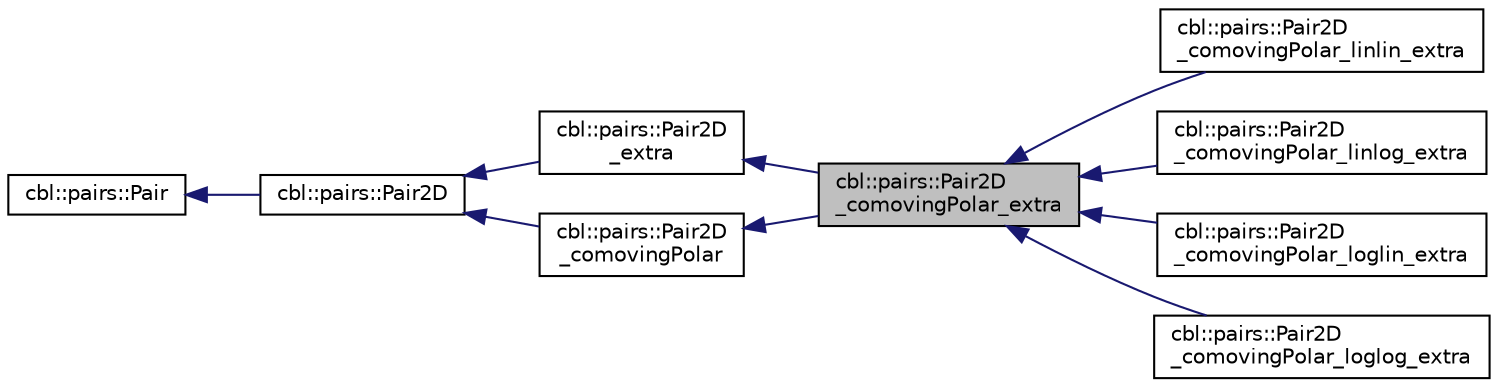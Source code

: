digraph "cbl::pairs::Pair2D_comovingPolar_extra"
{
  edge [fontname="Helvetica",fontsize="10",labelfontname="Helvetica",labelfontsize="10"];
  node [fontname="Helvetica",fontsize="10",shape=record];
  rankdir="LR";
  Node0 [label="cbl::pairs::Pair2D\l_comovingPolar_extra",height=0.2,width=0.4,color="black", fillcolor="grey75", style="filled", fontcolor="black"];
  Node1 -> Node0 [dir="back",color="midnightblue",fontsize="10",style="solid",fontname="Helvetica"];
  Node1 [label="cbl::pairs::Pair2D\l_extra",height=0.2,width=0.4,color="black", fillcolor="white", style="filled",URL="$df/d86/classcbl_1_1pairs_1_1Pair2D__extra.html",tooltip="The class Pair2D_extra. "];
  Node2 -> Node1 [dir="back",color="midnightblue",fontsize="10",style="solid",fontname="Helvetica"];
  Node2 [label="cbl::pairs::Pair2D",height=0.2,width=0.4,color="black", fillcolor="white", style="filled",URL="$d6/d99/classcbl_1_1pairs_1_1Pair2D.html",tooltip="The class Pair2D. "];
  Node3 -> Node2 [dir="back",color="midnightblue",fontsize="10",style="solid",fontname="Helvetica"];
  Node3 [label="cbl::pairs::Pair",height=0.2,width=0.4,color="black", fillcolor="white", style="filled",URL="$d2/db5/classcbl_1_1pairs_1_1Pair.html",tooltip="The class Pair. "];
  Node4 -> Node0 [dir="back",color="midnightblue",fontsize="10",style="solid",fontname="Helvetica"];
  Node4 [label="cbl::pairs::Pair2D\l_comovingPolar",height=0.2,width=0.4,color="black", fillcolor="white", style="filled",URL="$db/d3e/classcbl_1_1pairs_1_1Pair2D__comovingPolar.html",tooltip="The class Pair2D_comovingPolar. "];
  Node2 -> Node4 [dir="back",color="midnightblue",fontsize="10",style="solid",fontname="Helvetica"];
  Node0 -> Node5 [dir="back",color="midnightblue",fontsize="10",style="solid",fontname="Helvetica"];
  Node5 [label="cbl::pairs::Pair2D\l_comovingPolar_linlin_extra",height=0.2,width=0.4,color="black", fillcolor="white", style="filled",URL="$d8/d33/classcbl_1_1pairs_1_1Pair2D__comovingPolar__linlin__extra.html",tooltip="The class Pair2D_comovingPolar_linlin_extra. "];
  Node0 -> Node6 [dir="back",color="midnightblue",fontsize="10",style="solid",fontname="Helvetica"];
  Node6 [label="cbl::pairs::Pair2D\l_comovingPolar_linlog_extra",height=0.2,width=0.4,color="black", fillcolor="white", style="filled",URL="$d5/d71/classcbl_1_1pairs_1_1Pair2D__comovingPolar__linlog__extra.html",tooltip="The class Pair2D_comovingPolar_linlog_extra. "];
  Node0 -> Node7 [dir="back",color="midnightblue",fontsize="10",style="solid",fontname="Helvetica"];
  Node7 [label="cbl::pairs::Pair2D\l_comovingPolar_loglin_extra",height=0.2,width=0.4,color="black", fillcolor="white", style="filled",URL="$d7/deb/classcbl_1_1pairs_1_1Pair2D__comovingPolar__loglin__extra.html",tooltip="The class Pair2D_comovingPolar_loglin_extra. "];
  Node0 -> Node8 [dir="back",color="midnightblue",fontsize="10",style="solid",fontname="Helvetica"];
  Node8 [label="cbl::pairs::Pair2D\l_comovingPolar_loglog_extra",height=0.2,width=0.4,color="black", fillcolor="white", style="filled",URL="$d8/df6/classcbl_1_1pairs_1_1Pair2D__comovingPolar__loglog__extra.html",tooltip="The class Pair2D_comovingPolar_loglog_extra. "];
}
